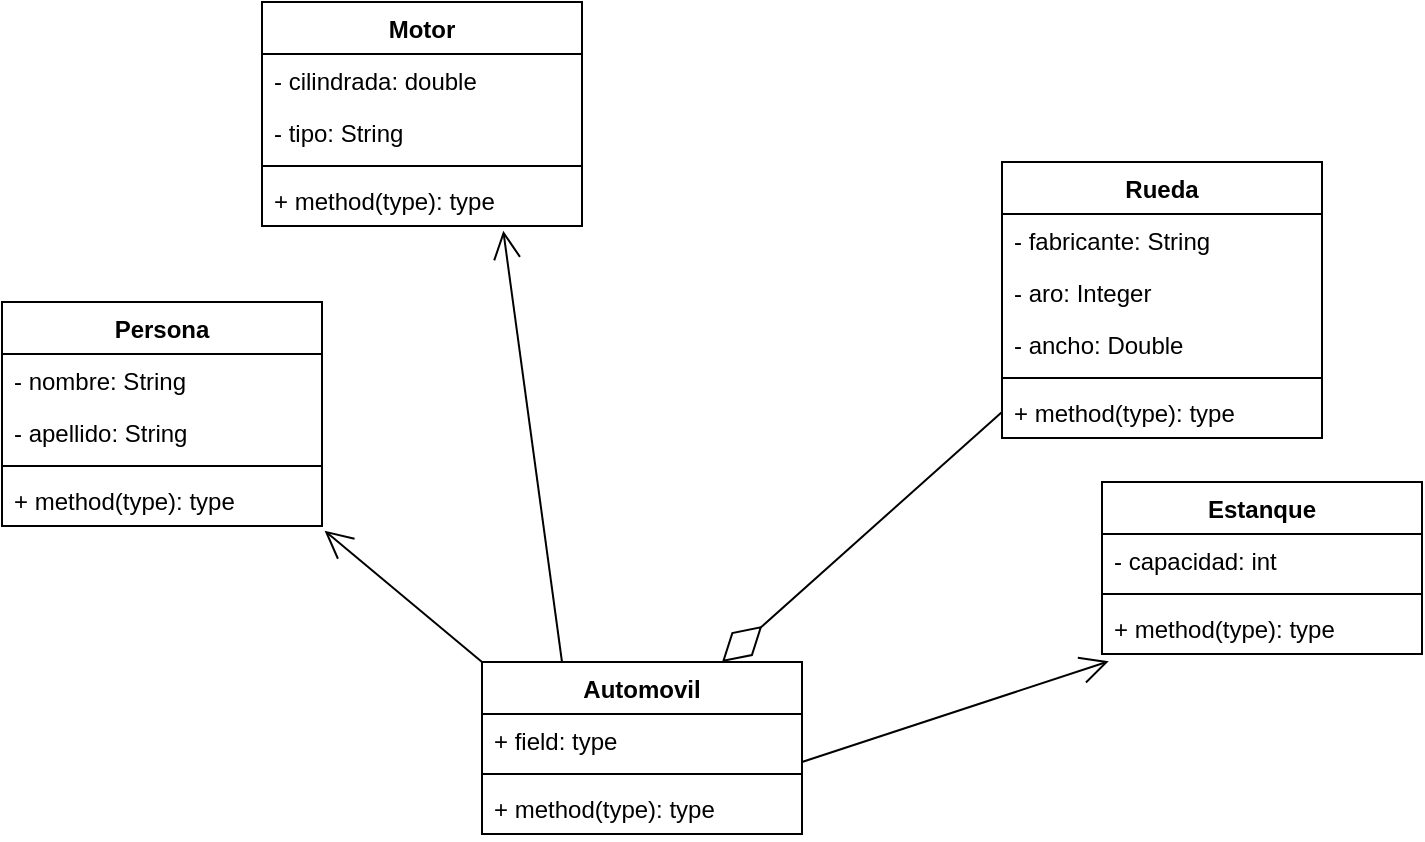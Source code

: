 <mxfile version="13.3.5" type="device"><diagram id="XCPZovMKSQ3b-7tmrFgr" name="Page-1"><mxGraphModel dx="768" dy="482" grid="1" gridSize="10" guides="1" tooltips="1" connect="1" arrows="1" fold="1" page="1" pageScale="1" pageWidth="827" pageHeight="1169" math="0" shadow="0"><root><mxCell id="0"/><mxCell id="1" parent="0"/><mxCell id="dxmr90O6cBvrWFoQnGPM-17" value="Estanque" style="swimlane;fontStyle=1;align=center;verticalAlign=top;childLayout=stackLayout;horizontal=1;startSize=26;horizontalStack=0;resizeParent=1;resizeParentMax=0;resizeLast=0;collapsible=1;marginBottom=0;" vertex="1" parent="1"><mxGeometry x="590" y="260" width="160" height="86" as="geometry"/></mxCell><mxCell id="dxmr90O6cBvrWFoQnGPM-18" value="- capacidad: int&#10;" style="text;strokeColor=none;fillColor=none;align=left;verticalAlign=top;spacingLeft=4;spacingRight=4;overflow=hidden;rotatable=0;points=[[0,0.5],[1,0.5]];portConstraint=eastwest;" vertex="1" parent="dxmr90O6cBvrWFoQnGPM-17"><mxGeometry y="26" width="160" height="26" as="geometry"/></mxCell><mxCell id="dxmr90O6cBvrWFoQnGPM-19" value="" style="line;strokeWidth=1;fillColor=none;align=left;verticalAlign=middle;spacingTop=-1;spacingLeft=3;spacingRight=3;rotatable=0;labelPosition=right;points=[];portConstraint=eastwest;" vertex="1" parent="dxmr90O6cBvrWFoQnGPM-17"><mxGeometry y="52" width="160" height="8" as="geometry"/></mxCell><mxCell id="dxmr90O6cBvrWFoQnGPM-20" value="+ method(type): type" style="text;strokeColor=none;fillColor=none;align=left;verticalAlign=top;spacingLeft=4;spacingRight=4;overflow=hidden;rotatable=0;points=[[0,0.5],[1,0.5]];portConstraint=eastwest;" vertex="1" parent="dxmr90O6cBvrWFoQnGPM-17"><mxGeometry y="60" width="160" height="26" as="geometry"/></mxCell><mxCell id="dxmr90O6cBvrWFoQnGPM-1" value="Automovil" style="swimlane;fontStyle=1;align=center;verticalAlign=top;childLayout=stackLayout;horizontal=1;startSize=26;horizontalStack=0;resizeParent=1;resizeParentMax=0;resizeLast=0;collapsible=1;marginBottom=0;" vertex="1" parent="1"><mxGeometry x="280" y="350" width="160" height="86" as="geometry"/></mxCell><mxCell id="dxmr90O6cBvrWFoQnGPM-2" value="+ field: type" style="text;strokeColor=none;fillColor=none;align=left;verticalAlign=top;spacingLeft=4;spacingRight=4;overflow=hidden;rotatable=0;points=[[0,0.5],[1,0.5]];portConstraint=eastwest;" vertex="1" parent="dxmr90O6cBvrWFoQnGPM-1"><mxGeometry y="26" width="160" height="26" as="geometry"/></mxCell><mxCell id="dxmr90O6cBvrWFoQnGPM-3" value="" style="line;strokeWidth=1;fillColor=none;align=left;verticalAlign=middle;spacingTop=-1;spacingLeft=3;spacingRight=3;rotatable=0;labelPosition=right;points=[];portConstraint=eastwest;" vertex="1" parent="dxmr90O6cBvrWFoQnGPM-1"><mxGeometry y="52" width="160" height="8" as="geometry"/></mxCell><mxCell id="dxmr90O6cBvrWFoQnGPM-4" value="+ method(type): type" style="text;strokeColor=none;fillColor=none;align=left;verticalAlign=top;spacingLeft=4;spacingRight=4;overflow=hidden;rotatable=0;points=[[0,0.5],[1,0.5]];portConstraint=eastwest;" vertex="1" parent="dxmr90O6cBvrWFoQnGPM-1"><mxGeometry y="60" width="160" height="26" as="geometry"/></mxCell><mxCell id="dxmr90O6cBvrWFoQnGPM-25" value="" style="endArrow=open;endFill=1;endSize=12;html=1;entryX=0.021;entryY=1.141;entryDx=0;entryDy=0;entryPerimeter=0;" edge="1" parent="1" target="dxmr90O6cBvrWFoQnGPM-20"><mxGeometry width="160" relative="1" as="geometry"><mxPoint x="440" y="400" as="sourcePoint"/><mxPoint x="600" y="400" as="targetPoint"/></mxGeometry></mxCell><mxCell id="dxmr90O6cBvrWFoQnGPM-27" value="" style="endArrow=open;endFill=1;endSize=12;html=1;entryX=0.754;entryY=1.09;entryDx=0;entryDy=0;entryPerimeter=0;exitX=0.25;exitY=0;exitDx=0;exitDy=0;" edge="1" parent="1" source="dxmr90O6cBvrWFoQnGPM-1" target="dxmr90O6cBvrWFoQnGPM-12"><mxGeometry width="160" relative="1" as="geometry"><mxPoint x="390" y="350" as="sourcePoint"/><mxPoint x="543.36" y="299.666" as="targetPoint"/></mxGeometry></mxCell><mxCell id="dxmr90O6cBvrWFoQnGPM-28" value="" style="endArrow=open;endFill=1;endSize=12;html=1;entryX=1.008;entryY=1.09;entryDx=0;entryDy=0;entryPerimeter=0;exitX=0;exitY=0;exitDx=0;exitDy=0;" edge="1" parent="1" source="dxmr90O6cBvrWFoQnGPM-1" target="dxmr90O6cBvrWFoQnGPM-8"><mxGeometry width="160" relative="1" as="geometry"><mxPoint x="170" y="380" as="sourcePoint"/><mxPoint x="323.36" y="329.996" as="targetPoint"/></mxGeometry></mxCell><mxCell id="dxmr90O6cBvrWFoQnGPM-13" value="Rueda" style="swimlane;fontStyle=1;align=center;verticalAlign=top;childLayout=stackLayout;horizontal=1;startSize=26;horizontalStack=0;resizeParent=1;resizeParentMax=0;resizeLast=0;collapsible=1;marginBottom=0;" vertex="1" parent="1"><mxGeometry x="540" y="100" width="160" height="138" as="geometry"/></mxCell><mxCell id="dxmr90O6cBvrWFoQnGPM-14" value="- fabricante: String" style="text;strokeColor=none;fillColor=none;align=left;verticalAlign=top;spacingLeft=4;spacingRight=4;overflow=hidden;rotatable=0;points=[[0,0.5],[1,0.5]];portConstraint=eastwest;" vertex="1" parent="dxmr90O6cBvrWFoQnGPM-13"><mxGeometry y="26" width="160" height="26" as="geometry"/></mxCell><mxCell id="dxmr90O6cBvrWFoQnGPM-36" value="- aro: Integer" style="text;strokeColor=none;fillColor=none;align=left;verticalAlign=top;spacingLeft=4;spacingRight=4;overflow=hidden;rotatable=0;points=[[0,0.5],[1,0.5]];portConstraint=eastwest;" vertex="1" parent="dxmr90O6cBvrWFoQnGPM-13"><mxGeometry y="52" width="160" height="26" as="geometry"/></mxCell><mxCell id="dxmr90O6cBvrWFoQnGPM-37" value="- ancho: Double" style="text;strokeColor=none;fillColor=none;align=left;verticalAlign=top;spacingLeft=4;spacingRight=4;overflow=hidden;rotatable=0;points=[[0,0.5],[1,0.5]];portConstraint=eastwest;" vertex="1" parent="dxmr90O6cBvrWFoQnGPM-13"><mxGeometry y="78" width="160" height="26" as="geometry"/></mxCell><mxCell id="dxmr90O6cBvrWFoQnGPM-15" value="" style="line;strokeWidth=1;fillColor=none;align=left;verticalAlign=middle;spacingTop=-1;spacingLeft=3;spacingRight=3;rotatable=0;labelPosition=right;points=[];portConstraint=eastwest;" vertex="1" parent="dxmr90O6cBvrWFoQnGPM-13"><mxGeometry y="104" width="160" height="8" as="geometry"/></mxCell><mxCell id="dxmr90O6cBvrWFoQnGPM-16" value="+ method(type): type" style="text;strokeColor=none;fillColor=none;align=left;verticalAlign=top;spacingLeft=4;spacingRight=4;overflow=hidden;rotatable=0;points=[[0,0.5],[1,0.5]];portConstraint=eastwest;" vertex="1" parent="dxmr90O6cBvrWFoQnGPM-13"><mxGeometry y="112" width="160" height="26" as="geometry"/></mxCell><mxCell id="dxmr90O6cBvrWFoQnGPM-38" value="" style="endArrow=diamondThin;endFill=0;endSize=24;html=1;entryX=0.75;entryY=0;entryDx=0;entryDy=0;exitX=0;exitY=0.5;exitDx=0;exitDy=0;" edge="1" parent="1" source="dxmr90O6cBvrWFoQnGPM-16" target="dxmr90O6cBvrWFoQnGPM-1"><mxGeometry width="160" relative="1" as="geometry"><mxPoint x="310" y="250" as="sourcePoint"/><mxPoint x="470" y="250" as="targetPoint"/></mxGeometry></mxCell><mxCell id="dxmr90O6cBvrWFoQnGPM-9" value="Motor" style="swimlane;fontStyle=1;align=center;verticalAlign=top;childLayout=stackLayout;horizontal=1;startSize=26;horizontalStack=0;resizeParent=1;resizeParentMax=0;resizeLast=0;collapsible=1;marginBottom=0;" vertex="1" parent="1"><mxGeometry x="170" y="20" width="160" height="112" as="geometry"/></mxCell><mxCell id="dxmr90O6cBvrWFoQnGPM-10" value="- cilindrada: double&#10;" style="text;strokeColor=none;fillColor=none;align=left;verticalAlign=top;spacingLeft=4;spacingRight=4;overflow=hidden;rotatable=0;points=[[0,0.5],[1,0.5]];portConstraint=eastwest;" vertex="1" parent="dxmr90O6cBvrWFoQnGPM-9"><mxGeometry y="26" width="160" height="26" as="geometry"/></mxCell><mxCell id="dxmr90O6cBvrWFoQnGPM-35" value="- tipo: String&#10;" style="text;strokeColor=none;fillColor=none;align=left;verticalAlign=top;spacingLeft=4;spacingRight=4;overflow=hidden;rotatable=0;points=[[0,0.5],[1,0.5]];portConstraint=eastwest;" vertex="1" parent="dxmr90O6cBvrWFoQnGPM-9"><mxGeometry y="52" width="160" height="26" as="geometry"/></mxCell><mxCell id="dxmr90O6cBvrWFoQnGPM-11" value="" style="line;strokeWidth=1;fillColor=none;align=left;verticalAlign=middle;spacingTop=-1;spacingLeft=3;spacingRight=3;rotatable=0;labelPosition=right;points=[];portConstraint=eastwest;" vertex="1" parent="dxmr90O6cBvrWFoQnGPM-9"><mxGeometry y="78" width="160" height="8" as="geometry"/></mxCell><mxCell id="dxmr90O6cBvrWFoQnGPM-12" value="+ method(type): type" style="text;strokeColor=none;fillColor=none;align=left;verticalAlign=top;spacingLeft=4;spacingRight=4;overflow=hidden;rotatable=0;points=[[0,0.5],[1,0.5]];portConstraint=eastwest;" vertex="1" parent="dxmr90O6cBvrWFoQnGPM-9"><mxGeometry y="86" width="160" height="26" as="geometry"/></mxCell><mxCell id="dxmr90O6cBvrWFoQnGPM-5" value="Persona" style="swimlane;fontStyle=1;align=center;verticalAlign=top;childLayout=stackLayout;horizontal=1;startSize=26;horizontalStack=0;resizeParent=1;resizeParentMax=0;resizeLast=0;collapsible=1;marginBottom=0;" vertex="1" parent="1"><mxGeometry x="40" y="170" width="160" height="112" as="geometry"/></mxCell><mxCell id="dxmr90O6cBvrWFoQnGPM-6" value="- nombre: String" style="text;strokeColor=none;fillColor=none;align=left;verticalAlign=top;spacingLeft=4;spacingRight=4;overflow=hidden;rotatable=0;points=[[0,0.5],[1,0.5]];portConstraint=eastwest;" vertex="1" parent="dxmr90O6cBvrWFoQnGPM-5"><mxGeometry y="26" width="160" height="26" as="geometry"/></mxCell><mxCell id="dxmr90O6cBvrWFoQnGPM-32" value="- apellido: String&#10;" style="text;strokeColor=none;fillColor=none;align=left;verticalAlign=top;spacingLeft=4;spacingRight=4;overflow=hidden;rotatable=0;points=[[0,0.5],[1,0.5]];portConstraint=eastwest;" vertex="1" parent="dxmr90O6cBvrWFoQnGPM-5"><mxGeometry y="52" width="160" height="26" as="geometry"/></mxCell><mxCell id="dxmr90O6cBvrWFoQnGPM-7" value="" style="line;strokeWidth=1;fillColor=none;align=left;verticalAlign=middle;spacingTop=-1;spacingLeft=3;spacingRight=3;rotatable=0;labelPosition=right;points=[];portConstraint=eastwest;" vertex="1" parent="dxmr90O6cBvrWFoQnGPM-5"><mxGeometry y="78" width="160" height="8" as="geometry"/></mxCell><mxCell id="dxmr90O6cBvrWFoQnGPM-8" value="+ method(type): type" style="text;strokeColor=none;fillColor=none;align=left;verticalAlign=top;spacingLeft=4;spacingRight=4;overflow=hidden;rotatable=0;points=[[0,0.5],[1,0.5]];portConstraint=eastwest;" vertex="1" parent="dxmr90O6cBvrWFoQnGPM-5"><mxGeometry y="86" width="160" height="26" as="geometry"/></mxCell></root></mxGraphModel></diagram></mxfile>
